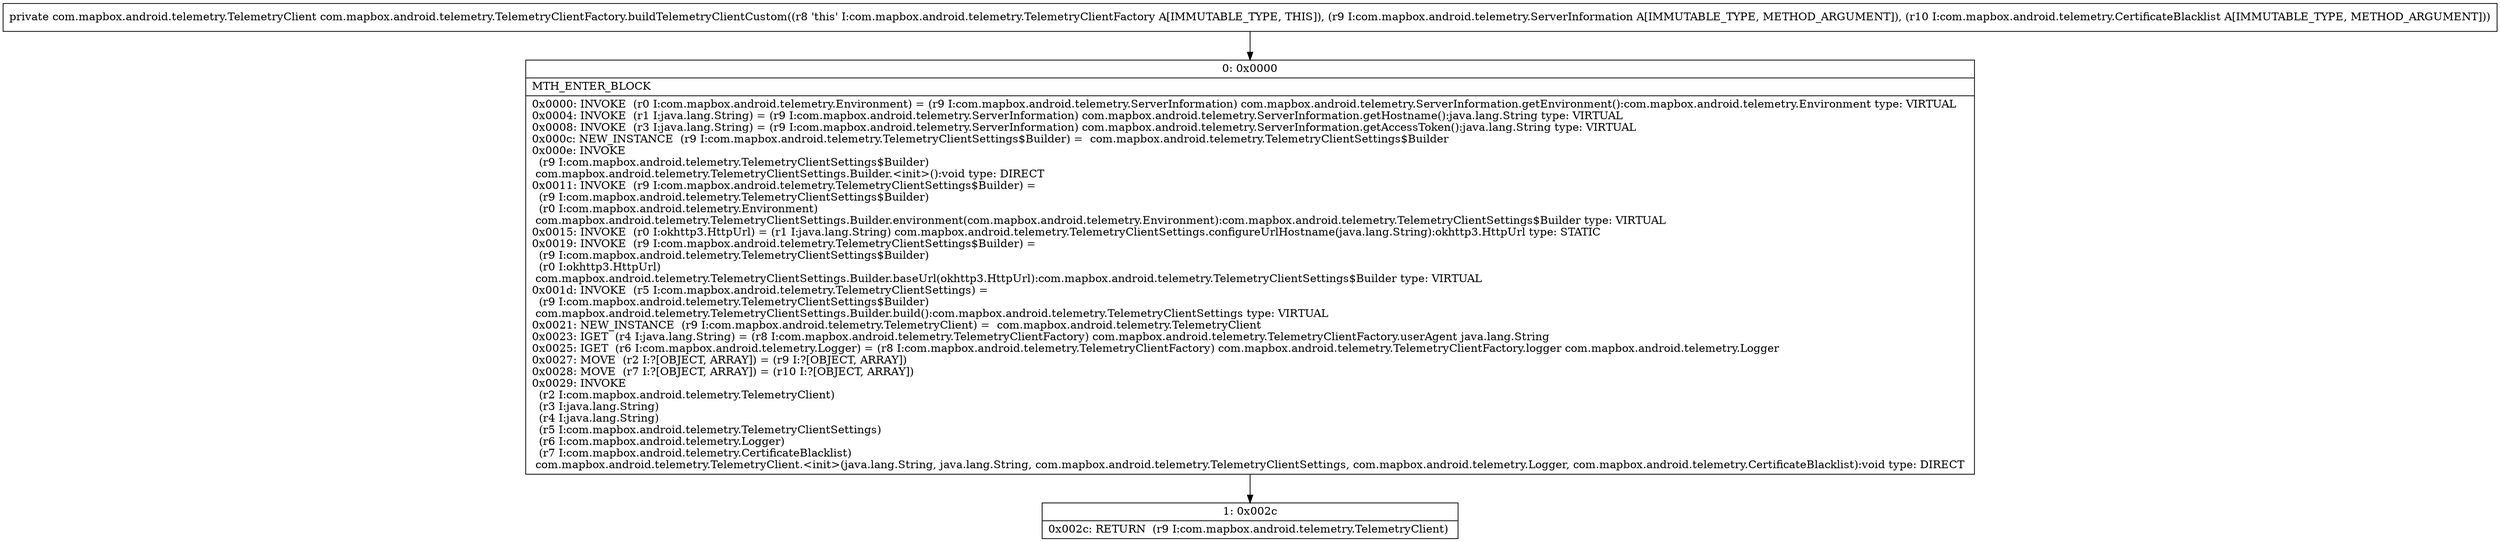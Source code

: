 digraph "CFG forcom.mapbox.android.telemetry.TelemetryClientFactory.buildTelemetryClientCustom(Lcom\/mapbox\/android\/telemetry\/ServerInformation;Lcom\/mapbox\/android\/telemetry\/CertificateBlacklist;)Lcom\/mapbox\/android\/telemetry\/TelemetryClient;" {
Node_0 [shape=record,label="{0\:\ 0x0000|MTH_ENTER_BLOCK\l|0x0000: INVOKE  (r0 I:com.mapbox.android.telemetry.Environment) = (r9 I:com.mapbox.android.telemetry.ServerInformation) com.mapbox.android.telemetry.ServerInformation.getEnvironment():com.mapbox.android.telemetry.Environment type: VIRTUAL \l0x0004: INVOKE  (r1 I:java.lang.String) = (r9 I:com.mapbox.android.telemetry.ServerInformation) com.mapbox.android.telemetry.ServerInformation.getHostname():java.lang.String type: VIRTUAL \l0x0008: INVOKE  (r3 I:java.lang.String) = (r9 I:com.mapbox.android.telemetry.ServerInformation) com.mapbox.android.telemetry.ServerInformation.getAccessToken():java.lang.String type: VIRTUAL \l0x000c: NEW_INSTANCE  (r9 I:com.mapbox.android.telemetry.TelemetryClientSettings$Builder) =  com.mapbox.android.telemetry.TelemetryClientSettings$Builder \l0x000e: INVOKE  \l  (r9 I:com.mapbox.android.telemetry.TelemetryClientSettings$Builder)\l com.mapbox.android.telemetry.TelemetryClientSettings.Builder.\<init\>():void type: DIRECT \l0x0011: INVOKE  (r9 I:com.mapbox.android.telemetry.TelemetryClientSettings$Builder) = \l  (r9 I:com.mapbox.android.telemetry.TelemetryClientSettings$Builder)\l  (r0 I:com.mapbox.android.telemetry.Environment)\l com.mapbox.android.telemetry.TelemetryClientSettings.Builder.environment(com.mapbox.android.telemetry.Environment):com.mapbox.android.telemetry.TelemetryClientSettings$Builder type: VIRTUAL \l0x0015: INVOKE  (r0 I:okhttp3.HttpUrl) = (r1 I:java.lang.String) com.mapbox.android.telemetry.TelemetryClientSettings.configureUrlHostname(java.lang.String):okhttp3.HttpUrl type: STATIC \l0x0019: INVOKE  (r9 I:com.mapbox.android.telemetry.TelemetryClientSettings$Builder) = \l  (r9 I:com.mapbox.android.telemetry.TelemetryClientSettings$Builder)\l  (r0 I:okhttp3.HttpUrl)\l com.mapbox.android.telemetry.TelemetryClientSettings.Builder.baseUrl(okhttp3.HttpUrl):com.mapbox.android.telemetry.TelemetryClientSettings$Builder type: VIRTUAL \l0x001d: INVOKE  (r5 I:com.mapbox.android.telemetry.TelemetryClientSettings) = \l  (r9 I:com.mapbox.android.telemetry.TelemetryClientSettings$Builder)\l com.mapbox.android.telemetry.TelemetryClientSettings.Builder.build():com.mapbox.android.telemetry.TelemetryClientSettings type: VIRTUAL \l0x0021: NEW_INSTANCE  (r9 I:com.mapbox.android.telemetry.TelemetryClient) =  com.mapbox.android.telemetry.TelemetryClient \l0x0023: IGET  (r4 I:java.lang.String) = (r8 I:com.mapbox.android.telemetry.TelemetryClientFactory) com.mapbox.android.telemetry.TelemetryClientFactory.userAgent java.lang.String \l0x0025: IGET  (r6 I:com.mapbox.android.telemetry.Logger) = (r8 I:com.mapbox.android.telemetry.TelemetryClientFactory) com.mapbox.android.telemetry.TelemetryClientFactory.logger com.mapbox.android.telemetry.Logger \l0x0027: MOVE  (r2 I:?[OBJECT, ARRAY]) = (r9 I:?[OBJECT, ARRAY]) \l0x0028: MOVE  (r7 I:?[OBJECT, ARRAY]) = (r10 I:?[OBJECT, ARRAY]) \l0x0029: INVOKE  \l  (r2 I:com.mapbox.android.telemetry.TelemetryClient)\l  (r3 I:java.lang.String)\l  (r4 I:java.lang.String)\l  (r5 I:com.mapbox.android.telemetry.TelemetryClientSettings)\l  (r6 I:com.mapbox.android.telemetry.Logger)\l  (r7 I:com.mapbox.android.telemetry.CertificateBlacklist)\l com.mapbox.android.telemetry.TelemetryClient.\<init\>(java.lang.String, java.lang.String, com.mapbox.android.telemetry.TelemetryClientSettings, com.mapbox.android.telemetry.Logger, com.mapbox.android.telemetry.CertificateBlacklist):void type: DIRECT \l}"];
Node_1 [shape=record,label="{1\:\ 0x002c|0x002c: RETURN  (r9 I:com.mapbox.android.telemetry.TelemetryClient) \l}"];
MethodNode[shape=record,label="{private com.mapbox.android.telemetry.TelemetryClient com.mapbox.android.telemetry.TelemetryClientFactory.buildTelemetryClientCustom((r8 'this' I:com.mapbox.android.telemetry.TelemetryClientFactory A[IMMUTABLE_TYPE, THIS]), (r9 I:com.mapbox.android.telemetry.ServerInformation A[IMMUTABLE_TYPE, METHOD_ARGUMENT]), (r10 I:com.mapbox.android.telemetry.CertificateBlacklist A[IMMUTABLE_TYPE, METHOD_ARGUMENT])) }"];
MethodNode -> Node_0;
Node_0 -> Node_1;
}

